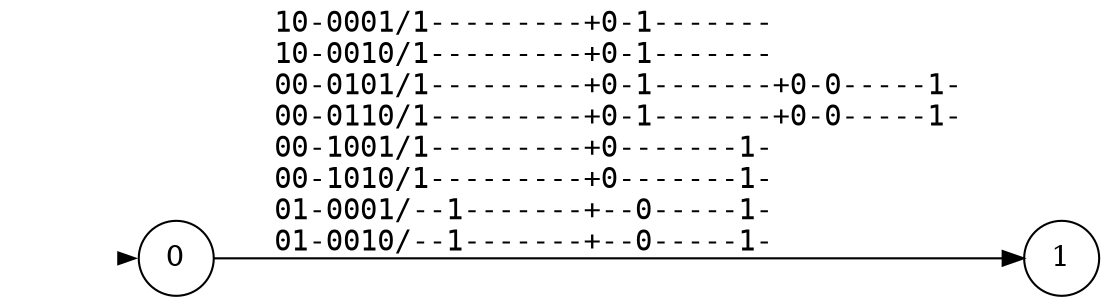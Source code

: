 digraph""{graph[rankdir=LR,ranksep=0.8,nodesep=0.2];node[shape=circle];edge[fontname=mono];init[shape=point,style=invis];0[label="0"];1[label="1"];init->0[penwidth=0,tooltip="initialstate"];0->1[label="10-0001/1---------+0-1-------\l10-0010/1---------+0-1-------\l00-0101/1---------+0-1-------+0-0-----1-\l00-0110/1---------+0-1-------+0-0-----1-\l00-1001/1---------+0-------1-\l00-1010/1---------+0-------1-\l01-0001/--1-------+--0-----1-\l01-0010/--1-------+--0-----1-\l",labeltooltip="pharmacy&#8743;&#172;entrance&#8743;&#172;medical_room&#8743;&#172;corridor&#8743;&#172;night&#8743;day/a+&#172;a&#8743;g&#10;pharmacy&#8743;&#172;entrance&#8743;&#172;medical_room&#8743;&#172;corridor&#8743;night&#8743;&#172;day/a+&#172;a&#8743;g&#10;&#172;pharmacy&#8743;&#172;entrance&#8743;&#172;medical_room&#8743;corridor&#8743;&#172;night&#8743;day/a+&#172;a&#8743;g+&#172;a&#8743;&#172;g&#8743;d&#10;&#172;pharmacy&#8743;&#172;entrance&#8743;&#172;medical_room&#8743;corridor&#8743;night&#8743;&#172;day/a+&#172;a&#8743;g+&#172;a&#8743;&#172;g&#8743;d&#10;&#172;pharmacy&#8743;&#172;entrance&#8743;medical_room&#8743;&#172;corridor&#8743;&#172;night&#8743;day/a+&#172;a&#8743;d&#10;&#172;pharmacy&#8743;&#172;entrance&#8743;medical_room&#8743;&#172;corridor&#8743;night&#8743;&#172;day/a+&#172;a&#8743;d&#10;&#172;pharmacy&#8743;entrance&#8743;&#172;medical_room&#8743;&#172;corridor&#8743;&#172;night&#8743;day/g+&#172;g&#8743;d&#10;&#172;pharmacy&#8743;entrance&#8743;&#172;medical_room&#8743;&#172;corridor&#8743;night&#8743;&#172;day/g+&#172;g&#8743;d&#10;"];}